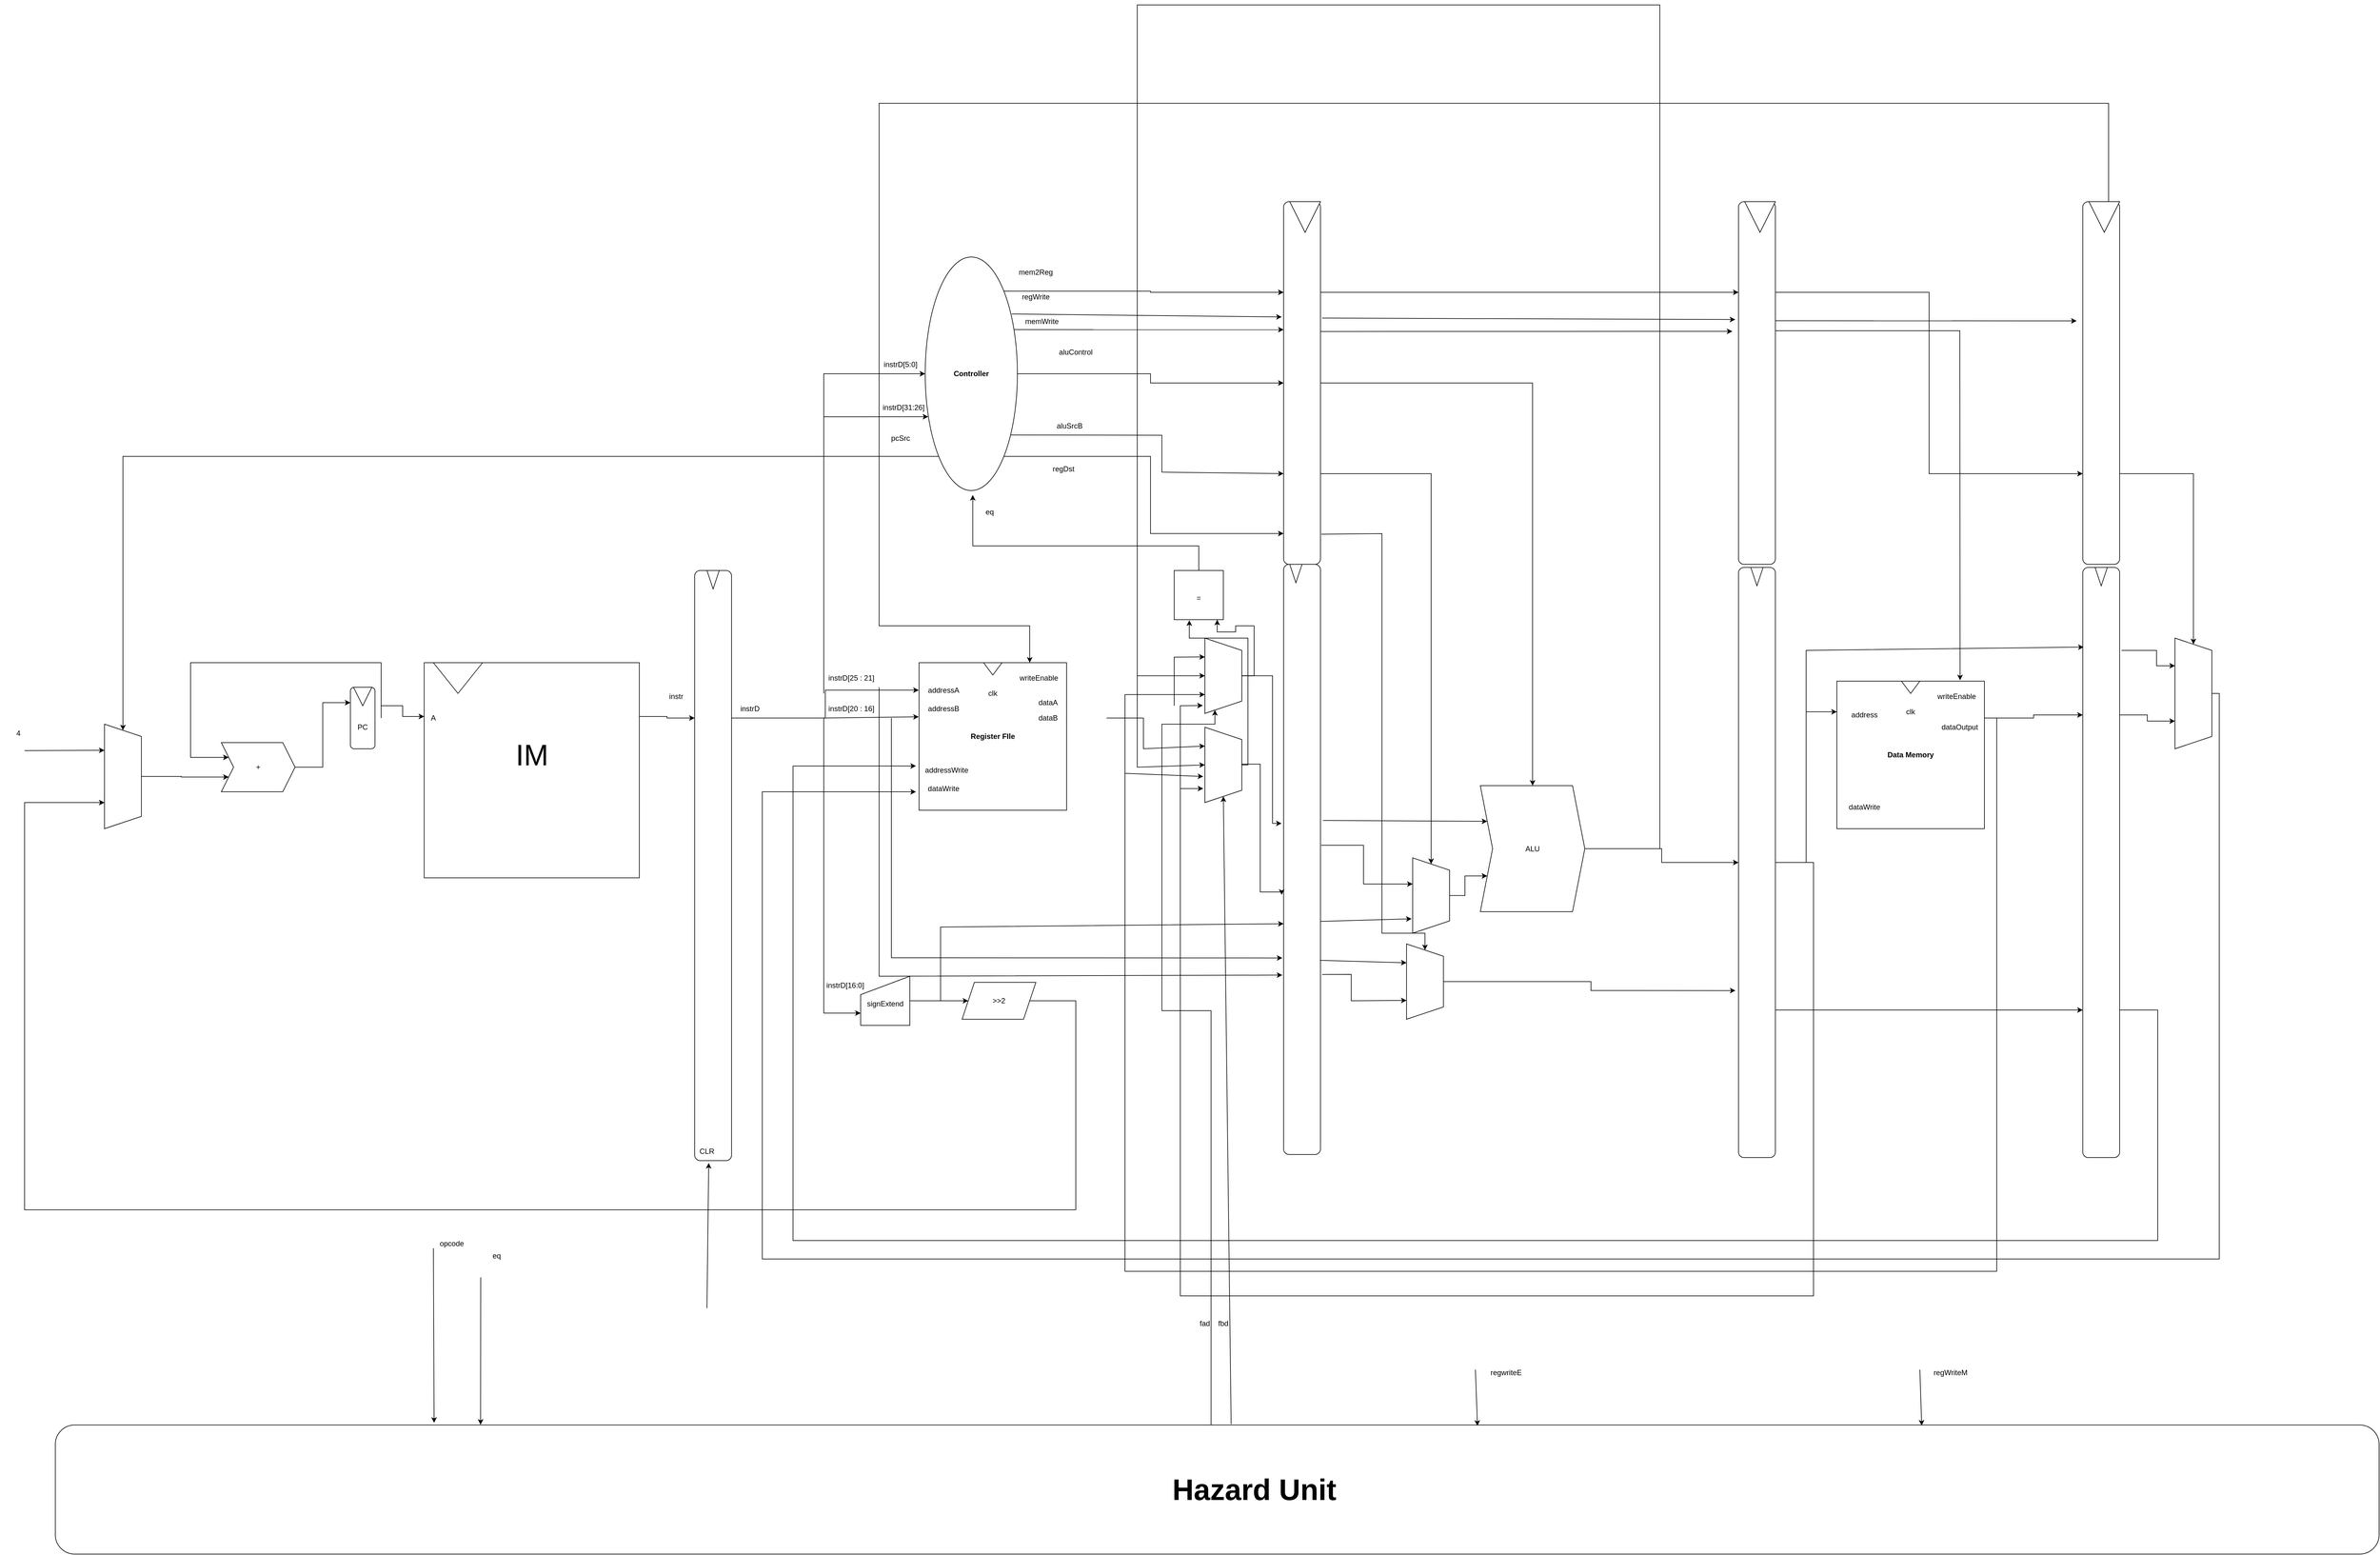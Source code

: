 <mxfile version="24.6.4" type="device">
  <diagram name="Page-1" id="2P_3nxHYRjL15cVzBFcq">
    <mxGraphModel dx="6894" dy="5391" grid="1" gridSize="10" guides="1" tooltips="1" connect="1" arrows="1" fold="1" page="1" pageScale="1" pageWidth="850" pageHeight="1100" math="0" shadow="0">
      <root>
        <mxCell id="0" />
        <mxCell id="1" parent="0" />
        <mxCell id="H5G_1jowrmTxXbvIY8QO-122" style="edgeStyle=orthogonalEdgeStyle;rounded=0;orthogonalLoop=1;jettySize=auto;html=1;exitX=1;exitY=0.25;exitDx=0;exitDy=0;entryX=0.25;entryY=1;entryDx=0;entryDy=0;" edge="1" parent="1" source="hfZ-WYaheL4pf7ny3f5j-1" target="H5G_1jowrmTxXbvIY8QO-110">
          <mxGeometry relative="1" as="geometry" />
        </mxCell>
        <mxCell id="H5G_1jowrmTxXbvIY8QO-150" style="edgeStyle=orthogonalEdgeStyle;rounded=0;orthogonalLoop=1;jettySize=auto;html=1;exitX=1;exitY=0.25;exitDx=0;exitDy=0;entryX=0.75;entryY=1;entryDx=0;entryDy=0;" edge="1" parent="1" source="hfZ-WYaheL4pf7ny3f5j-1" target="H5G_1jowrmTxXbvIY8QO-144">
          <mxGeometry relative="1" as="geometry">
            <Array as="points">
              <mxPoint x="1958" y="-930" />
              <mxPoint x="1958" y="-30" />
              <mxPoint x="540" y="-30" />
              <mxPoint x="540" y="-968" />
            </Array>
          </mxGeometry>
        </mxCell>
        <mxCell id="hfZ-WYaheL4pf7ny3f5j-1" value="" style="whiteSpace=wrap;html=1;aspect=fixed;" parent="1" vertex="1">
          <mxGeometry x="1698" y="-990" width="240" height="240" as="geometry" />
        </mxCell>
        <mxCell id="hfZ-WYaheL4pf7ny3f5j-2" value="clk" style="text;strokeColor=none;align=center;fillColor=none;html=1;verticalAlign=middle;whiteSpace=wrap;rounded=0;" parent="1" vertex="1">
          <mxGeometry x="1788" y="-950" width="60" height="20" as="geometry" />
        </mxCell>
        <mxCell id="hfZ-WYaheL4pf7ny3f5j-3" value="" style="triangle;whiteSpace=wrap;html=1;direction=south;" parent="1" vertex="1">
          <mxGeometry x="1803" y="-990" width="30" height="20" as="geometry" />
        </mxCell>
        <mxCell id="hfZ-WYaheL4pf7ny3f5j-4" value="&lt;b&gt;Data Memory&lt;/b&gt;" style="text;strokeColor=none;align=center;fillColor=none;html=1;verticalAlign=middle;whiteSpace=wrap;rounded=0;" parent="1" vertex="1">
          <mxGeometry x="1768" y="-885" width="100" height="30" as="geometry" />
        </mxCell>
        <mxCell id="hfZ-WYaheL4pf7ny3f5j-5" value="address" style="text;strokeColor=none;align=center;fillColor=none;html=1;verticalAlign=middle;whiteSpace=wrap;rounded=0;" parent="1" vertex="1">
          <mxGeometry x="1713" y="-950" width="60" height="30" as="geometry" />
        </mxCell>
        <mxCell id="hfZ-WYaheL4pf7ny3f5j-6" value="dataWrite" style="text;strokeColor=none;align=center;fillColor=none;html=1;verticalAlign=middle;whiteSpace=wrap;rounded=0;" parent="1" vertex="1">
          <mxGeometry x="1713" y="-800" width="60" height="30" as="geometry" />
        </mxCell>
        <mxCell id="hfZ-WYaheL4pf7ny3f5j-8" value="writeEnable" style="text;strokeColor=none;align=center;fillColor=none;html=1;verticalAlign=middle;whiteSpace=wrap;rounded=0;" parent="1" vertex="1">
          <mxGeometry x="1863" y="-980" width="60" height="30" as="geometry" />
        </mxCell>
        <mxCell id="hfZ-WYaheL4pf7ny3f5j-9" value="dataOutput" style="text;strokeColor=none;align=center;fillColor=none;html=1;verticalAlign=middle;whiteSpace=wrap;rounded=0;" parent="1" vertex="1">
          <mxGeometry x="1868" y="-930" width="60" height="30" as="geometry" />
        </mxCell>
        <mxCell id="H5G_1jowrmTxXbvIY8QO-23" style="edgeStyle=orthogonalEdgeStyle;rounded=0;orthogonalLoop=1;jettySize=auto;html=1;exitX=1;exitY=1;exitDx=0;exitDy=0;entryX=0;entryY=0.5;entryDx=0;entryDy=0;" edge="1" parent="1" source="hfZ-WYaheL4pf7ny3f5j-12" target="H5G_1jowrmTxXbvIY8QO-5">
          <mxGeometry relative="1" as="geometry" />
        </mxCell>
        <mxCell id="H5G_1jowrmTxXbvIY8QO-98" style="edgeStyle=orthogonalEdgeStyle;rounded=0;orthogonalLoop=1;jettySize=auto;html=1;exitX=0.5;exitY=0;exitDx=0;exitDy=0;" edge="1" parent="1" source="hfZ-WYaheL4pf7ny3f5j-12" target="H5G_1jowrmTxXbvIY8QO-88">
          <mxGeometry relative="1" as="geometry" />
        </mxCell>
        <mxCell id="H5G_1jowrmTxXbvIY8QO-134" style="edgeStyle=orthogonalEdgeStyle;rounded=0;orthogonalLoop=1;jettySize=auto;html=1;exitX=0;exitY=0;exitDx=0;exitDy=0;entryX=0.25;entryY=1;entryDx=0;entryDy=0;" edge="1" parent="1" source="hfZ-WYaheL4pf7ny3f5j-12" target="H5G_1jowrmTxXbvIY8QO-88">
          <mxGeometry relative="1" as="geometry" />
        </mxCell>
        <mxCell id="hfZ-WYaheL4pf7ny3f5j-12" value="&lt;b&gt;Controller&lt;br&gt;&lt;/b&gt;" style="ellipse;whiteSpace=wrap;html=1;direction=south;" parent="1" vertex="1">
          <mxGeometry x="215" y="-1680" width="150" height="380" as="geometry" />
        </mxCell>
        <mxCell id="hfZ-WYaheL4pf7ny3f5j-23" value="" style="whiteSpace=wrap;html=1;aspect=fixed;" parent="1" vertex="1">
          <mxGeometry x="205" y="-1020" width="240" height="240" as="geometry" />
        </mxCell>
        <mxCell id="hfZ-WYaheL4pf7ny3f5j-24" value="clk" style="text;strokeColor=none;align=center;fillColor=none;html=1;verticalAlign=middle;whiteSpace=wrap;rounded=0;" parent="1" vertex="1">
          <mxGeometry x="295" y="-980" width="60" height="20" as="geometry" />
        </mxCell>
        <mxCell id="hfZ-WYaheL4pf7ny3f5j-25" value="" style="triangle;whiteSpace=wrap;html=1;direction=south;" parent="1" vertex="1">
          <mxGeometry x="310" y="-1020" width="30" height="20" as="geometry" />
        </mxCell>
        <mxCell id="hfZ-WYaheL4pf7ny3f5j-26" value="&lt;b&gt;Register FIle&lt;br&gt;&lt;/b&gt;" style="text;strokeColor=none;align=center;fillColor=none;html=1;verticalAlign=middle;whiteSpace=wrap;rounded=0;" parent="1" vertex="1">
          <mxGeometry x="275" y="-915" width="100" height="30" as="geometry" />
        </mxCell>
        <mxCell id="hfZ-WYaheL4pf7ny3f5j-27" value="addressWrite" style="text;strokeColor=none;align=center;fillColor=none;html=1;verticalAlign=middle;whiteSpace=wrap;rounded=0;" parent="1" vertex="1">
          <mxGeometry x="220" y="-860" width="60" height="30" as="geometry" />
        </mxCell>
        <mxCell id="hfZ-WYaheL4pf7ny3f5j-28" value="dataWrite" style="text;strokeColor=none;align=center;fillColor=none;html=1;verticalAlign=middle;whiteSpace=wrap;rounded=0;" parent="1" vertex="1">
          <mxGeometry x="215" y="-830" width="60" height="30" as="geometry" />
        </mxCell>
        <mxCell id="hfZ-WYaheL4pf7ny3f5j-29" value="writeEnable" style="text;strokeColor=none;align=center;fillColor=none;html=1;verticalAlign=middle;whiteSpace=wrap;rounded=0;" parent="1" vertex="1">
          <mxGeometry x="370" y="-1010" width="60" height="30" as="geometry" />
        </mxCell>
        <mxCell id="hfZ-WYaheL4pf7ny3f5j-30" value="dataA" style="text;strokeColor=none;align=center;fillColor=none;html=1;verticalAlign=middle;whiteSpace=wrap;rounded=0;" parent="1" vertex="1">
          <mxGeometry x="385" y="-970" width="60" height="30" as="geometry" />
        </mxCell>
        <mxCell id="hfZ-WYaheL4pf7ny3f5j-31" value="dataB" style="text;strokeColor=none;align=center;fillColor=none;html=1;verticalAlign=middle;whiteSpace=wrap;rounded=0;" parent="1" vertex="1">
          <mxGeometry x="385" y="-945" width="60" height="30" as="geometry" />
        </mxCell>
        <mxCell id="hfZ-WYaheL4pf7ny3f5j-34" value="addressA" style="text;strokeColor=none;align=center;fillColor=none;html=1;verticalAlign=middle;whiteSpace=wrap;rounded=0;" parent="1" vertex="1">
          <mxGeometry x="215" y="-990" width="60" height="30" as="geometry" />
        </mxCell>
        <mxCell id="hfZ-WYaheL4pf7ny3f5j-35" value="addressB" style="text;strokeColor=none;align=center;fillColor=none;html=1;verticalAlign=middle;whiteSpace=wrap;rounded=0;" parent="1" vertex="1">
          <mxGeometry x="215" y="-960" width="60" height="30" as="geometry" />
        </mxCell>
        <mxCell id="H5G_1jowrmTxXbvIY8QO-1" value="" style="rounded=1;whiteSpace=wrap;html=1;direction=south;" vertex="1" parent="1">
          <mxGeometry x="-160" y="-1170" width="60" height="960" as="geometry" />
        </mxCell>
        <mxCell id="H5G_1jowrmTxXbvIY8QO-37" style="edgeStyle=orthogonalEdgeStyle;rounded=0;orthogonalLoop=1;jettySize=auto;html=1;exitX=1;exitY=0.25;exitDx=0;exitDy=0;entryX=0.25;entryY=1;entryDx=0;entryDy=0;" edge="1" parent="1" source="H5G_1jowrmTxXbvIY8QO-2" target="H5G_1jowrmTxXbvIY8QO-1">
          <mxGeometry relative="1" as="geometry" />
        </mxCell>
        <mxCell id="H5G_1jowrmTxXbvIY8QO-2" value="" style="whiteSpace=wrap;html=1;aspect=fixed;" vertex="1" parent="1">
          <mxGeometry x="-600" y="-1020" width="350" height="350" as="geometry" />
        </mxCell>
        <mxCell id="H5G_1jowrmTxXbvIY8QO-3" value="" style="rounded=1;whiteSpace=wrap;html=1;direction=south;" vertex="1" parent="1">
          <mxGeometry x="-720" y="-980" width="40" height="100" as="geometry" />
        </mxCell>
        <mxCell id="H5G_1jowrmTxXbvIY8QO-35" style="edgeStyle=orthogonalEdgeStyle;rounded=0;orthogonalLoop=1;jettySize=auto;html=1;exitX=1;exitY=0.5;exitDx=0;exitDy=0;entryX=0.25;entryY=1;entryDx=0;entryDy=0;" edge="1" parent="1" source="H5G_1jowrmTxXbvIY8QO-4" target="H5G_1jowrmTxXbvIY8QO-3">
          <mxGeometry relative="1" as="geometry" />
        </mxCell>
        <mxCell id="H5G_1jowrmTxXbvIY8QO-4" value="" style="shape=step;perimeter=stepPerimeter;whiteSpace=wrap;html=1;fixedSize=1;" vertex="1" parent="1">
          <mxGeometry x="-930" y="-890" width="120" height="80" as="geometry" />
        </mxCell>
        <mxCell id="H5G_1jowrmTxXbvIY8QO-15" style="edgeStyle=orthogonalEdgeStyle;rounded=0;orthogonalLoop=1;jettySize=auto;html=1;exitX=0.5;exitY=0;exitDx=0;exitDy=0;entryX=0;entryY=0.75;entryDx=0;entryDy=0;" edge="1" parent="1" source="H5G_1jowrmTxXbvIY8QO-5" target="H5G_1jowrmTxXbvIY8QO-4">
          <mxGeometry relative="1" as="geometry" />
        </mxCell>
        <mxCell id="H5G_1jowrmTxXbvIY8QO-5" value="" style="shape=trapezoid;perimeter=trapezoidPerimeter;whiteSpace=wrap;html=1;fixedSize=1;direction=south;" vertex="1" parent="1">
          <mxGeometry x="-1120" y="-920" width="60" height="170" as="geometry" />
        </mxCell>
        <mxCell id="H5G_1jowrmTxXbvIY8QO-20" value="+" style="text;html=1;align=center;verticalAlign=middle;whiteSpace=wrap;rounded=0;" vertex="1" parent="1">
          <mxGeometry x="-900" y="-880" width="60" height="60" as="geometry" />
        </mxCell>
        <mxCell id="H5G_1jowrmTxXbvIY8QO-24" value="pcSrc" style="text;html=1;align=center;verticalAlign=middle;whiteSpace=wrap;rounded=0;" vertex="1" parent="1">
          <mxGeometry x="145" y="-1400" width="60" height="30" as="geometry" />
        </mxCell>
        <mxCell id="H5G_1jowrmTxXbvIY8QO-26" value="" style="triangle;whiteSpace=wrap;html=1;direction=south;" vertex="1" parent="1">
          <mxGeometry x="-585" y="-1020" width="80" height="50" as="geometry" />
        </mxCell>
        <mxCell id="H5G_1jowrmTxXbvIY8QO-27" value="" style="triangle;whiteSpace=wrap;html=1;direction=south;" vertex="1" parent="1">
          <mxGeometry x="-715" y="-980" width="30" height="30" as="geometry" />
        </mxCell>
        <mxCell id="H5G_1jowrmTxXbvIY8QO-29" style="edgeStyle=orthogonalEdgeStyle;rounded=0;orthogonalLoop=1;jettySize=auto;html=1;exitX=1;exitY=0;exitDx=0;exitDy=0;entryX=0;entryY=0.25;entryDx=0;entryDy=0;" edge="1" parent="1" source="H5G_1jowrmTxXbvIY8QO-28" target="H5G_1jowrmTxXbvIY8QO-2">
          <mxGeometry relative="1" as="geometry" />
        </mxCell>
        <mxCell id="H5G_1jowrmTxXbvIY8QO-31" style="edgeStyle=orthogonalEdgeStyle;rounded=0;orthogonalLoop=1;jettySize=auto;html=1;exitX=1;exitY=0;exitDx=0;exitDy=0;entryX=0;entryY=0.25;entryDx=0;entryDy=0;" edge="1" parent="1" source="H5G_1jowrmTxXbvIY8QO-28" target="H5G_1jowrmTxXbvIY8QO-4">
          <mxGeometry relative="1" as="geometry">
            <Array as="points">
              <mxPoint x="-670" y="-1020" />
              <mxPoint x="-980" y="-1020" />
              <mxPoint x="-980" y="-866" />
            </Array>
          </mxGeometry>
        </mxCell>
        <mxCell id="H5G_1jowrmTxXbvIY8QO-28" value="PC" style="text;html=1;align=center;verticalAlign=middle;whiteSpace=wrap;rounded=0;" vertex="1" parent="1">
          <mxGeometry x="-730" y="-930" width="60" height="30" as="geometry" />
        </mxCell>
        <mxCell id="H5G_1jowrmTxXbvIY8QO-30" value="A" style="text;html=1;align=center;verticalAlign=middle;whiteSpace=wrap;rounded=0;" vertex="1" parent="1">
          <mxGeometry x="-615" y="-945" width="60" height="30" as="geometry" />
        </mxCell>
        <mxCell id="H5G_1jowrmTxXbvIY8QO-33" value="" style="endArrow=classic;html=1;rounded=0;entryX=0.25;entryY=1;entryDx=0;entryDy=0;" edge="1" parent="1" target="H5G_1jowrmTxXbvIY8QO-5">
          <mxGeometry width="50" height="50" relative="1" as="geometry">
            <mxPoint x="-1250" y="-877" as="sourcePoint" />
            <mxPoint x="-1200" y="-890" as="targetPoint" />
          </mxGeometry>
        </mxCell>
        <mxCell id="H5G_1jowrmTxXbvIY8QO-34" value="4" style="text;html=1;align=center;verticalAlign=middle;whiteSpace=wrap;rounded=0;" vertex="1" parent="1">
          <mxGeometry x="-1290" y="-920" width="60" height="30" as="geometry" />
        </mxCell>
        <mxCell id="H5G_1jowrmTxXbvIY8QO-38" value="" style="triangle;whiteSpace=wrap;html=1;direction=south;" vertex="1" parent="1">
          <mxGeometry x="-140" y="-1170" width="20" height="30" as="geometry" />
        </mxCell>
        <mxCell id="H5G_1jowrmTxXbvIY8QO-39" style="edgeStyle=orthogonalEdgeStyle;rounded=0;orthogonalLoop=1;jettySize=auto;html=1;exitX=0.25;exitY=0;exitDx=0;exitDy=0;entryX=-0.002;entryY=0.186;entryDx=0;entryDy=0;entryPerimeter=0;" edge="1" parent="1" source="H5G_1jowrmTxXbvIY8QO-1" target="hfZ-WYaheL4pf7ny3f5j-23">
          <mxGeometry relative="1" as="geometry" />
        </mxCell>
        <mxCell id="H5G_1jowrmTxXbvIY8QO-40" value="" style="endArrow=classic;html=1;rounded=0;entryX=-0.002;entryY=0.367;entryDx=0;entryDy=0;entryPerimeter=0;" edge="1" parent="1" target="hfZ-WYaheL4pf7ny3f5j-23">
          <mxGeometry width="50" height="50" relative="1" as="geometry">
            <mxPoint x="50" y="-930" as="sourcePoint" />
            <mxPoint x="170" y="-950" as="targetPoint" />
          </mxGeometry>
        </mxCell>
        <mxCell id="H5G_1jowrmTxXbvIY8QO-41" value="instrD[25 : 21]" style="text;html=1;align=center;verticalAlign=middle;whiteSpace=wrap;rounded=0;" vertex="1" parent="1">
          <mxGeometry x="50" y="-1010" width="90" height="30" as="geometry" />
        </mxCell>
        <mxCell id="H5G_1jowrmTxXbvIY8QO-51" style="edgeStyle=orthogonalEdgeStyle;rounded=0;orthogonalLoop=1;jettySize=auto;html=1;exitX=0;exitY=1;exitDx=0;exitDy=0;entryX=0;entryY=0.75;entryDx=0;entryDy=0;" edge="1" parent="1" source="H5G_1jowrmTxXbvIY8QO-42" target="H5G_1jowrmTxXbvIY8QO-49">
          <mxGeometry relative="1" as="geometry" />
        </mxCell>
        <mxCell id="H5G_1jowrmTxXbvIY8QO-42" value="instrD[20 : 16]" style="text;html=1;align=center;verticalAlign=middle;whiteSpace=wrap;rounded=0;" vertex="1" parent="1">
          <mxGeometry x="50" y="-960" width="90" height="30" as="geometry" />
        </mxCell>
        <mxCell id="H5G_1jowrmTxXbvIY8QO-44" value="instrD" style="text;html=1;align=center;verticalAlign=middle;whiteSpace=wrap;rounded=0;" vertex="1" parent="1">
          <mxGeometry x="-100" y="-960" width="60" height="30" as="geometry" />
        </mxCell>
        <mxCell id="H5G_1jowrmTxXbvIY8QO-45" value="instr" style="text;html=1;align=center;verticalAlign=middle;whiteSpace=wrap;rounded=0;" vertex="1" parent="1">
          <mxGeometry x="-220" y="-980" width="60" height="30" as="geometry" />
        </mxCell>
        <mxCell id="H5G_1jowrmTxXbvIY8QO-46" value="&lt;font style=&quot;font-size: 48px;&quot;&gt;IM&lt;/font&gt;" style="text;html=1;align=center;verticalAlign=middle;whiteSpace=wrap;rounded=0;" vertex="1" parent="1">
          <mxGeometry x="-452" y="-900" width="55" height="60" as="geometry" />
        </mxCell>
        <mxCell id="H5G_1jowrmTxXbvIY8QO-49" value="" style="shape=manualInput;whiteSpace=wrap;html=1;" vertex="1" parent="1">
          <mxGeometry x="110" y="-510" width="80" height="80" as="geometry" />
        </mxCell>
        <mxCell id="H5G_1jowrmTxXbvIY8QO-50" value="signExtend" style="text;html=1;align=center;verticalAlign=middle;whiteSpace=wrap;rounded=0;" vertex="1" parent="1">
          <mxGeometry x="120" y="-480" width="60" height="30" as="geometry" />
        </mxCell>
        <mxCell id="H5G_1jowrmTxXbvIY8QO-52" value="instrD[16:0]" style="text;html=1;align=center;verticalAlign=middle;whiteSpace=wrap;rounded=0;" vertex="1" parent="1">
          <mxGeometry x="70" y="-510" width="30" height="30" as="geometry" />
        </mxCell>
        <mxCell id="H5G_1jowrmTxXbvIY8QO-53" value="" style="rounded=1;whiteSpace=wrap;html=1;direction=south;" vertex="1" parent="1">
          <mxGeometry x="798" y="-1180" width="60" height="960" as="geometry" />
        </mxCell>
        <mxCell id="H5G_1jowrmTxXbvIY8QO-54" value="" style="triangle;whiteSpace=wrap;html=1;direction=south;" vertex="1" parent="1">
          <mxGeometry x="808" y="-1180" width="20" height="30" as="geometry" />
        </mxCell>
        <mxCell id="H5G_1jowrmTxXbvIY8QO-59" style="edgeStyle=orthogonalEdgeStyle;rounded=0;orthogonalLoop=1;jettySize=auto;html=1;exitX=1;exitY=0.5;exitDx=0;exitDy=0;entryX=0.75;entryY=1;entryDx=0;entryDy=0;" edge="1" parent="1" source="H5G_1jowrmTxXbvIY8QO-56" target="H5G_1jowrmTxXbvIY8QO-5">
          <mxGeometry relative="1" as="geometry">
            <Array as="points">
              <mxPoint x="460" y="-470" />
              <mxPoint x="460" y="-130" />
              <mxPoint x="-1250" y="-130" />
              <mxPoint x="-1250" y="-792" />
            </Array>
          </mxGeometry>
        </mxCell>
        <mxCell id="H5G_1jowrmTxXbvIY8QO-56" value="" style="shape=parallelogram;perimeter=parallelogramPerimeter;whiteSpace=wrap;html=1;fixedSize=1;" vertex="1" parent="1">
          <mxGeometry x="275" y="-500" width="120" height="60" as="geometry" />
        </mxCell>
        <mxCell id="H5G_1jowrmTxXbvIY8QO-57" value="&amp;gt;&amp;gt;2" style="text;html=1;align=center;verticalAlign=middle;whiteSpace=wrap;rounded=0;" vertex="1" parent="1">
          <mxGeometry x="305" y="-485" width="60" height="30" as="geometry" />
        </mxCell>
        <mxCell id="H5G_1jowrmTxXbvIY8QO-60" value="" style="endArrow=classic;html=1;rounded=0;exitX=1;exitY=0.5;exitDx=0;exitDy=0;entryX=0;entryY=0.5;entryDx=0;entryDy=0;" edge="1" parent="1" source="H5G_1jowrmTxXbvIY8QO-49" target="H5G_1jowrmTxXbvIY8QO-56">
          <mxGeometry width="50" height="50" relative="1" as="geometry">
            <mxPoint x="200" y="-470" as="sourcePoint" />
            <mxPoint x="250" y="-520" as="targetPoint" />
          </mxGeometry>
        </mxCell>
        <mxCell id="H5G_1jowrmTxXbvIY8QO-63" value="" style="endArrow=classic;html=1;rounded=0;entryX=0.609;entryY=1;entryDx=0;entryDy=0;entryPerimeter=0;" edge="1" parent="1" target="H5G_1jowrmTxXbvIY8QO-53">
          <mxGeometry width="50" height="50" relative="1" as="geometry">
            <mxPoint x="240" y="-470" as="sourcePoint" />
            <mxPoint x="340" y="-590" as="targetPoint" />
            <Array as="points">
              <mxPoint x="240" y="-590" />
            </Array>
          </mxGeometry>
        </mxCell>
        <mxCell id="H5G_1jowrmTxXbvIY8QO-130" style="edgeStyle=orthogonalEdgeStyle;rounded=0;orthogonalLoop=1;jettySize=auto;html=1;exitX=0.75;exitY=0;exitDx=0;exitDy=0;entryX=0.75;entryY=1;entryDx=0;entryDy=0;" edge="1" parent="1" source="H5G_1jowrmTxXbvIY8QO-64" target="H5G_1jowrmTxXbvIY8QO-110">
          <mxGeometry relative="1" as="geometry" />
        </mxCell>
        <mxCell id="H5G_1jowrmTxXbvIY8QO-152" style="edgeStyle=orthogonalEdgeStyle;rounded=0;orthogonalLoop=1;jettySize=auto;html=1;exitX=0.5;exitY=0;exitDx=0;exitDy=0;entryX=0.814;entryY=1.045;entryDx=0;entryDy=0;entryPerimeter=0;" edge="1" parent="1" source="H5G_1jowrmTxXbvIY8QO-64" target="H5G_1jowrmTxXbvIY8QO-145">
          <mxGeometry relative="1" as="geometry">
            <Array as="points">
              <mxPoint x="1660" y="-695" />
              <mxPoint x="1660" y="10" />
              <mxPoint x="630" y="10" />
              <mxPoint x="630" y="-815" />
            </Array>
          </mxGeometry>
        </mxCell>
        <mxCell id="H5G_1jowrmTxXbvIY8QO-64" value="" style="rounded=1;whiteSpace=wrap;html=1;direction=south;" vertex="1" parent="1">
          <mxGeometry x="1538" y="-1175" width="60" height="960" as="geometry" />
        </mxCell>
        <mxCell id="H5G_1jowrmTxXbvIY8QO-65" value="" style="triangle;whiteSpace=wrap;html=1;direction=south;" vertex="1" parent="1">
          <mxGeometry x="1558" y="-1175" width="20" height="30" as="geometry" />
        </mxCell>
        <mxCell id="H5G_1jowrmTxXbvIY8QO-66" value="" style="endArrow=classic;html=1;rounded=0;entryX=0.696;entryY=1.034;entryDx=0;entryDy=0;entryPerimeter=0;" edge="1" parent="1" target="H5G_1jowrmTxXbvIY8QO-53">
          <mxGeometry width="50" height="50" relative="1" as="geometry">
            <mxPoint x="140" y="-980" as="sourcePoint" />
            <mxPoint x="658" y="-720" as="targetPoint" />
            <Array as="points">
              <mxPoint x="140" y="-950" />
              <mxPoint x="140" y="-720" />
              <mxPoint x="140" y="-510" />
            </Array>
          </mxGeometry>
        </mxCell>
        <mxCell id="H5G_1jowrmTxXbvIY8QO-67" value="" style="endArrow=classic;html=1;rounded=0;entryX=0.667;entryY=1.033;entryDx=0;entryDy=0;entryPerimeter=0;" edge="1" parent="1" target="H5G_1jowrmTxXbvIY8QO-53">
          <mxGeometry width="50" height="50" relative="1" as="geometry">
            <mxPoint x="160" y="-930" as="sourcePoint" />
            <mxPoint x="260" y="-700" as="targetPoint" />
            <Array as="points">
              <mxPoint x="160" y="-758" />
              <mxPoint x="160" y="-540" />
            </Array>
          </mxGeometry>
        </mxCell>
        <mxCell id="H5G_1jowrmTxXbvIY8QO-76" style="edgeStyle=orthogonalEdgeStyle;rounded=0;orthogonalLoop=1;jettySize=auto;html=1;exitX=1;exitY=0.5;exitDx=0;exitDy=0;entryX=0.5;entryY=1;entryDx=0;entryDy=0;" edge="1" parent="1" source="H5G_1jowrmTxXbvIY8QO-68" target="H5G_1jowrmTxXbvIY8QO-64">
          <mxGeometry relative="1" as="geometry" />
        </mxCell>
        <mxCell id="H5G_1jowrmTxXbvIY8QO-148" style="edgeStyle=orthogonalEdgeStyle;rounded=0;orthogonalLoop=1;jettySize=auto;html=1;exitX=1;exitY=0.5;exitDx=0;exitDy=0;entryX=0.5;entryY=1;entryDx=0;entryDy=0;" edge="1" parent="1" source="H5G_1jowrmTxXbvIY8QO-68" target="H5G_1jowrmTxXbvIY8QO-144">
          <mxGeometry relative="1" as="geometry">
            <Array as="points">
              <mxPoint x="1410" y="-718" />
              <mxPoint x="1410" y="-2090" />
              <mxPoint x="560" y="-2090" />
              <mxPoint x="560" y="-999" />
            </Array>
          </mxGeometry>
        </mxCell>
        <mxCell id="H5G_1jowrmTxXbvIY8QO-68" value="" style="shape=step;perimeter=stepPerimeter;whiteSpace=wrap;html=1;fixedSize=1;" vertex="1" parent="1">
          <mxGeometry x="1118" y="-820" width="170" height="205" as="geometry" />
        </mxCell>
        <mxCell id="H5G_1jowrmTxXbvIY8QO-71" value="ALU" style="text;html=1;align=center;verticalAlign=middle;whiteSpace=wrap;rounded=0;direction=west;" vertex="1" parent="1">
          <mxGeometry x="1173" y="-732.5" width="60" height="30" as="geometry" />
        </mxCell>
        <mxCell id="H5G_1jowrmTxXbvIY8QO-74" value="" style="endArrow=classic;html=1;rounded=0;exitX=0.434;exitY=-0.067;exitDx=0;exitDy=0;exitPerimeter=0;entryX=0;entryY=0.25;entryDx=0;entryDy=0;" edge="1" parent="1" source="H5G_1jowrmTxXbvIY8QO-53" target="H5G_1jowrmTxXbvIY8QO-68">
          <mxGeometry width="50" height="50" relative="1" as="geometry">
            <mxPoint x="988" y="-730" as="sourcePoint" />
            <mxPoint x="1038" y="-780" as="targetPoint" />
          </mxGeometry>
        </mxCell>
        <mxCell id="H5G_1jowrmTxXbvIY8QO-75" value="" style="endArrow=classic;html=1;rounded=0;exitX=0.476;exitY=-0.019;exitDx=0;exitDy=0;exitPerimeter=0;entryX=0.347;entryY=1;entryDx=0;entryDy=0;entryPerimeter=0;" edge="1" parent="1" source="H5G_1jowrmTxXbvIY8QO-53" target="H5G_1jowrmTxXbvIY8QO-77">
          <mxGeometry width="50" height="50" relative="1" as="geometry">
            <mxPoint x="988" y="-680" as="sourcePoint" />
            <mxPoint x="978" y="-660" as="targetPoint" />
            <Array as="points">
              <mxPoint x="928" y="-723" />
              <mxPoint x="928" y="-660" />
            </Array>
          </mxGeometry>
        </mxCell>
        <mxCell id="H5G_1jowrmTxXbvIY8QO-80" style="edgeStyle=orthogonalEdgeStyle;rounded=0;orthogonalLoop=1;jettySize=auto;html=1;exitX=0.5;exitY=0;exitDx=0;exitDy=0;entryX=0;entryY=0.75;entryDx=0;entryDy=0;" edge="1" parent="1" source="H5G_1jowrmTxXbvIY8QO-77" target="H5G_1jowrmTxXbvIY8QO-68">
          <mxGeometry relative="1" as="geometry" />
        </mxCell>
        <mxCell id="H5G_1jowrmTxXbvIY8QO-77" value="" style="shape=trapezoid;perimeter=trapezoidPerimeter;whiteSpace=wrap;html=1;fixedSize=1;direction=south;" vertex="1" parent="1">
          <mxGeometry x="1008" y="-702.5" width="60" height="122.5" as="geometry" />
        </mxCell>
        <mxCell id="H5G_1jowrmTxXbvIY8QO-78" value="" style="endArrow=classic;html=1;rounded=0;exitX=0.605;exitY=-0.01;exitDx=0;exitDy=0;exitPerimeter=0;entryX=0.809;entryY=1.029;entryDx=0;entryDy=0;entryPerimeter=0;" edge="1" parent="1" source="H5G_1jowrmTxXbvIY8QO-53" target="H5G_1jowrmTxXbvIY8QO-77">
          <mxGeometry width="50" height="50" relative="1" as="geometry">
            <mxPoint x="918" y="-590" as="sourcePoint" />
            <mxPoint x="968" y="-640" as="targetPoint" />
          </mxGeometry>
        </mxCell>
        <mxCell id="H5G_1jowrmTxXbvIY8QO-81" style="edgeStyle=orthogonalEdgeStyle;rounded=0;orthogonalLoop=1;jettySize=auto;html=1;exitX=0.5;exitY=0;exitDx=0;exitDy=0;entryX=0.439;entryY=1.054;entryDx=0;entryDy=0;entryPerimeter=0;" edge="1" parent="1" source="H5G_1jowrmTxXbvIY8QO-144" target="H5G_1jowrmTxXbvIY8QO-53">
          <mxGeometry relative="1" as="geometry">
            <Array as="points">
              <mxPoint x="780" y="-999" />
              <mxPoint x="780" y="-759" />
            </Array>
          </mxGeometry>
        </mxCell>
        <mxCell id="H5G_1jowrmTxXbvIY8QO-82" style="edgeStyle=orthogonalEdgeStyle;rounded=0;orthogonalLoop=1;jettySize=auto;html=1;exitX=1;exitY=0.5;exitDx=0;exitDy=0;entryX=0.56;entryY=1.052;entryDx=0;entryDy=0;entryPerimeter=0;" edge="1" parent="1" target="H5G_1jowrmTxXbvIY8QO-53">
          <mxGeometry relative="1" as="geometry">
            <mxPoint x="713.5" y="-855.0" as="sourcePoint" />
            <mxPoint x="1068.0" y="-647.08" as="targetPoint" />
            <Array as="points">
              <mxPoint x="760" y="-855" />
              <mxPoint x="760" y="-647" />
              <mxPoint x="795" y="-647" />
            </Array>
          </mxGeometry>
        </mxCell>
        <mxCell id="H5G_1jowrmTxXbvIY8QO-83" value="" style="shape=trapezoid;perimeter=trapezoidPerimeter;whiteSpace=wrap;html=1;fixedSize=1;direction=south;" vertex="1" parent="1">
          <mxGeometry x="998" y="-562.5" width="60" height="122.5" as="geometry" />
        </mxCell>
        <mxCell id="H5G_1jowrmTxXbvIY8QO-84" value="" style="endArrow=classic;html=1;rounded=0;exitX=0.671;exitY=0.015;exitDx=0;exitDy=0;exitPerimeter=0;entryX=0.25;entryY=1;entryDx=0;entryDy=0;" edge="1" parent="1" source="H5G_1jowrmTxXbvIY8QO-53" target="H5G_1jowrmTxXbvIY8QO-83">
          <mxGeometry width="50" height="50" relative="1" as="geometry">
            <mxPoint x="888" y="-510" as="sourcePoint" />
            <mxPoint x="938" y="-560" as="targetPoint" />
          </mxGeometry>
        </mxCell>
        <mxCell id="H5G_1jowrmTxXbvIY8QO-85" value="" style="endArrow=classic;html=1;rounded=0;exitX=0.695;exitY=-0.044;exitDx=0;exitDy=0;exitPerimeter=0;entryX=0.75;entryY=1;entryDx=0;entryDy=0;" edge="1" parent="1" source="H5G_1jowrmTxXbvIY8QO-53" target="H5G_1jowrmTxXbvIY8QO-83">
          <mxGeometry width="50" height="50" relative="1" as="geometry">
            <mxPoint x="908" y="-460" as="sourcePoint" />
            <mxPoint x="958" y="-510" as="targetPoint" />
            <Array as="points">
              <mxPoint x="908" y="-513" />
              <mxPoint x="908" y="-470" />
            </Array>
          </mxGeometry>
        </mxCell>
        <mxCell id="H5G_1jowrmTxXbvIY8QO-163" style="edgeStyle=orthogonalEdgeStyle;rounded=0;orthogonalLoop=1;jettySize=auto;html=1;exitX=0.5;exitY=0;exitDx=0;exitDy=0;entryX=1;entryY=0.75;entryDx=0;entryDy=0;" edge="1" parent="1" source="H5G_1jowrmTxXbvIY8QO-86" target="H5G_1jowrmTxXbvIY8QO-144">
          <mxGeometry relative="1" as="geometry">
            <Array as="points">
              <mxPoint x="680" y="-454" />
              <mxPoint x="600" y="-454" />
              <mxPoint x="600" y="-920" />
              <mxPoint x="686" y="-920" />
            </Array>
          </mxGeometry>
        </mxCell>
        <mxCell id="H5G_1jowrmTxXbvIY8QO-86" value="" style="rounded=1;whiteSpace=wrap;html=1;" vertex="1" parent="1">
          <mxGeometry x="-1200" y="220" width="3780" height="210" as="geometry" />
        </mxCell>
        <mxCell id="H5G_1jowrmTxXbvIY8QO-100" style="edgeStyle=orthogonalEdgeStyle;rounded=0;orthogonalLoop=1;jettySize=auto;html=1;exitX=0.5;exitY=0;exitDx=0;exitDy=0;" edge="1" parent="1" source="H5G_1jowrmTxXbvIY8QO-88" target="H5G_1jowrmTxXbvIY8QO-68">
          <mxGeometry relative="1" as="geometry" />
        </mxCell>
        <mxCell id="H5G_1jowrmTxXbvIY8QO-135" style="edgeStyle=orthogonalEdgeStyle;rounded=0;orthogonalLoop=1;jettySize=auto;html=1;exitX=0.25;exitY=0;exitDx=0;exitDy=0;entryX=0.25;entryY=1;entryDx=0;entryDy=0;" edge="1" parent="1" source="H5G_1jowrmTxXbvIY8QO-88" target="H5G_1jowrmTxXbvIY8QO-90">
          <mxGeometry relative="1" as="geometry" />
        </mxCell>
        <mxCell id="H5G_1jowrmTxXbvIY8QO-88" value="" style="rounded=1;whiteSpace=wrap;html=1;direction=south;" vertex="1" parent="1">
          <mxGeometry x="798" y="-1770" width="60" height="590" as="geometry" />
        </mxCell>
        <mxCell id="H5G_1jowrmTxXbvIY8QO-89" value="" style="triangle;whiteSpace=wrap;html=1;direction=south;" vertex="1" parent="1">
          <mxGeometry x="808" y="-1770" width="50" height="50" as="geometry" />
        </mxCell>
        <mxCell id="H5G_1jowrmTxXbvIY8QO-136" style="edgeStyle=orthogonalEdgeStyle;rounded=0;orthogonalLoop=1;jettySize=auto;html=1;exitX=0.25;exitY=0;exitDx=0;exitDy=0;entryX=0.75;entryY=1;entryDx=0;entryDy=0;" edge="1" parent="1" source="H5G_1jowrmTxXbvIY8QO-90" target="H5G_1jowrmTxXbvIY8QO-112">
          <mxGeometry relative="1" as="geometry" />
        </mxCell>
        <mxCell id="H5G_1jowrmTxXbvIY8QO-90" value="" style="rounded=1;whiteSpace=wrap;html=1;direction=south;" vertex="1" parent="1">
          <mxGeometry x="1538" y="-1770" width="60" height="590" as="geometry" />
        </mxCell>
        <mxCell id="H5G_1jowrmTxXbvIY8QO-91" value="" style="triangle;whiteSpace=wrap;html=1;direction=south;" vertex="1" parent="1">
          <mxGeometry x="1548" y="-1770" width="50" height="50" as="geometry" />
        </mxCell>
        <mxCell id="H5G_1jowrmTxXbvIY8QO-92" style="edgeStyle=orthogonalEdgeStyle;rounded=0;orthogonalLoop=1;jettySize=auto;html=1;exitX=1;exitY=0;exitDx=0;exitDy=0;entryX=0.915;entryY=1;entryDx=0;entryDy=0;entryPerimeter=0;" edge="1" parent="1" source="hfZ-WYaheL4pf7ny3f5j-12" target="H5G_1jowrmTxXbvIY8QO-88">
          <mxGeometry relative="1" as="geometry" />
        </mxCell>
        <mxCell id="H5G_1jowrmTxXbvIY8QO-93" value="" style="endArrow=classic;html=1;rounded=0;exitX=0.917;exitY=-0.024;exitDx=0;exitDy=0;exitPerimeter=0;entryX=0;entryY=0.5;entryDx=0;entryDy=0;" edge="1" parent="1" source="H5G_1jowrmTxXbvIY8QO-88" target="H5G_1jowrmTxXbvIY8QO-83">
          <mxGeometry width="50" height="50" relative="1" as="geometry">
            <mxPoint x="968" y="-1190" as="sourcePoint" />
            <mxPoint x="1018" y="-1240" as="targetPoint" />
            <Array as="points">
              <mxPoint x="958" y="-1230" />
              <mxPoint x="958" y="-940" />
              <mxPoint x="958" y="-580" />
              <mxPoint x="1028" y="-580" />
            </Array>
          </mxGeometry>
        </mxCell>
        <mxCell id="H5G_1jowrmTxXbvIY8QO-94" value="aluSrcB" style="text;html=1;align=center;verticalAlign=middle;whiteSpace=wrap;rounded=0;" vertex="1" parent="1">
          <mxGeometry x="420" y="-1420" width="60" height="30" as="geometry" />
        </mxCell>
        <mxCell id="H5G_1jowrmTxXbvIY8QO-95" style="edgeStyle=orthogonalEdgeStyle;rounded=0;orthogonalLoop=1;jettySize=auto;html=1;exitX=0.75;exitY=0;exitDx=0;exitDy=0;entryX=0;entryY=0.5;entryDx=0;entryDy=0;" edge="1" parent="1" source="H5G_1jowrmTxXbvIY8QO-88" target="H5G_1jowrmTxXbvIY8QO-77">
          <mxGeometry relative="1" as="geometry" />
        </mxCell>
        <mxCell id="H5G_1jowrmTxXbvIY8QO-96" value="" style="endArrow=classic;html=1;rounded=0;exitX=0.762;exitY=0.07;exitDx=0;exitDy=0;exitPerimeter=0;entryX=0.75;entryY=1;entryDx=0;entryDy=0;" edge="1" parent="1" source="hfZ-WYaheL4pf7ny3f5j-12" target="H5G_1jowrmTxXbvIY8QO-88">
          <mxGeometry width="50" height="50" relative="1" as="geometry">
            <mxPoint x="530" y="-1400" as="sourcePoint" />
            <mxPoint x="620" y="-1400" as="targetPoint" />
            <Array as="points">
              <mxPoint x="600" y="-1390" />
              <mxPoint x="600" y="-1330" />
            </Array>
          </mxGeometry>
        </mxCell>
        <mxCell id="H5G_1jowrmTxXbvIY8QO-97" value="aluControl" style="text;html=1;align=center;verticalAlign=middle;whiteSpace=wrap;rounded=0;" vertex="1" parent="1">
          <mxGeometry x="430" y="-1540" width="60" height="30" as="geometry" />
        </mxCell>
        <mxCell id="H5G_1jowrmTxXbvIY8QO-99" value="regDst" style="text;html=1;align=center;verticalAlign=middle;whiteSpace=wrap;rounded=0;" vertex="1" parent="1">
          <mxGeometry x="410" y="-1350" width="60" height="30" as="geometry" />
        </mxCell>
        <mxCell id="H5G_1jowrmTxXbvIY8QO-103" style="edgeStyle=orthogonalEdgeStyle;rounded=0;orthogonalLoop=1;jettySize=auto;html=1;exitX=0.5;exitY=0;exitDx=0;exitDy=0;entryX=0.717;entryY=1.083;entryDx=0;entryDy=0;entryPerimeter=0;" edge="1" parent="1" source="H5G_1jowrmTxXbvIY8QO-83" target="H5G_1jowrmTxXbvIY8QO-64">
          <mxGeometry relative="1" as="geometry" />
        </mxCell>
        <mxCell id="H5G_1jowrmTxXbvIY8QO-104" value="" style="endArrow=classic;html=1;rounded=0;exitX=0.311;exitY=0.033;exitDx=0;exitDy=0;exitPerimeter=0;entryX=0.353;entryY=1;entryDx=0;entryDy=0;entryPerimeter=0;" edge="1" parent="1" source="hfZ-WYaheL4pf7ny3f5j-12" target="H5G_1jowrmTxXbvIY8QO-88">
          <mxGeometry width="50" height="50" relative="1" as="geometry">
            <mxPoint x="430" y="-1550" as="sourcePoint" />
            <mxPoint x="480" y="-1600" as="targetPoint" />
          </mxGeometry>
        </mxCell>
        <mxCell id="H5G_1jowrmTxXbvIY8QO-105" value="" style="endArrow=classic;html=1;rounded=0;exitX=0.358;exitY=0;exitDx=0;exitDy=0;exitPerimeter=0;" edge="1" parent="1" source="H5G_1jowrmTxXbvIY8QO-88">
          <mxGeometry width="50" height="50" relative="1" as="geometry">
            <mxPoint x="918" y="-1560" as="sourcePoint" />
            <mxPoint x="1528" y="-1559" as="targetPoint" />
          </mxGeometry>
        </mxCell>
        <mxCell id="H5G_1jowrmTxXbvIY8QO-106" value="regWrite" style="text;html=1;align=center;verticalAlign=middle;whiteSpace=wrap;rounded=0;" vertex="1" parent="1">
          <mxGeometry x="365" y="-1630" width="60" height="30" as="geometry" />
        </mxCell>
        <mxCell id="H5G_1jowrmTxXbvIY8QO-107" value="" style="endArrow=classic;html=1;rounded=0;exitX=0.244;exitY=0.061;exitDx=0;exitDy=0;exitPerimeter=0;entryX=0.318;entryY=1.05;entryDx=0;entryDy=0;entryPerimeter=0;" edge="1" parent="1" source="hfZ-WYaheL4pf7ny3f5j-12" target="H5G_1jowrmTxXbvIY8QO-88">
          <mxGeometry width="50" height="50" relative="1" as="geometry">
            <mxPoint x="430" y="-1620" as="sourcePoint" />
            <mxPoint x="480" y="-1670" as="targetPoint" />
          </mxGeometry>
        </mxCell>
        <mxCell id="H5G_1jowrmTxXbvIY8QO-108" value="" style="endArrow=classic;html=1;rounded=0;exitX=0.321;exitY=-0.043;exitDx=0;exitDy=0;exitPerimeter=0;entryX=0.325;entryY=1.087;entryDx=0;entryDy=0;entryPerimeter=0;" edge="1" parent="1" source="H5G_1jowrmTxXbvIY8QO-88" target="H5G_1jowrmTxXbvIY8QO-90">
          <mxGeometry width="50" height="50" relative="1" as="geometry">
            <mxPoint x="888" y="-1580" as="sourcePoint" />
            <mxPoint x="1528" y="-1590" as="targetPoint" />
          </mxGeometry>
        </mxCell>
        <mxCell id="H5G_1jowrmTxXbvIY8QO-109" value="memWrite" style="text;html=1;align=center;verticalAlign=middle;whiteSpace=wrap;rounded=0;" vertex="1" parent="1">
          <mxGeometry x="375" y="-1590" width="60" height="30" as="geometry" />
        </mxCell>
        <mxCell id="H5G_1jowrmTxXbvIY8QO-127" style="edgeStyle=orthogonalEdgeStyle;rounded=0;orthogonalLoop=1;jettySize=auto;html=1;exitX=0.25;exitY=0;exitDx=0;exitDy=0;entryX=0.75;entryY=1;entryDx=0;entryDy=0;" edge="1" parent="1" source="H5G_1jowrmTxXbvIY8QO-110" target="H5G_1jowrmTxXbvIY8QO-123">
          <mxGeometry relative="1" as="geometry" />
        </mxCell>
        <mxCell id="H5G_1jowrmTxXbvIY8QO-131" style="edgeStyle=orthogonalEdgeStyle;rounded=0;orthogonalLoop=1;jettySize=auto;html=1;exitX=0.75;exitY=0;exitDx=0;exitDy=0;" edge="1" parent="1" source="H5G_1jowrmTxXbvIY8QO-110">
          <mxGeometry relative="1" as="geometry">
            <mxPoint x="200" y="-852" as="targetPoint" />
            <Array as="points">
              <mxPoint x="2220" y="-455" />
              <mxPoint x="2220" y="-80" />
              <mxPoint y="-80" />
              <mxPoint y="-852" />
            </Array>
          </mxGeometry>
        </mxCell>
        <mxCell id="H5G_1jowrmTxXbvIY8QO-110" value="" style="rounded=1;whiteSpace=wrap;html=1;direction=south;" vertex="1" parent="1">
          <mxGeometry x="2098" y="-1175" width="60" height="960" as="geometry" />
        </mxCell>
        <mxCell id="H5G_1jowrmTxXbvIY8QO-111" value="" style="triangle;whiteSpace=wrap;html=1;direction=south;" vertex="1" parent="1">
          <mxGeometry x="2118" y="-1175" width="20" height="30" as="geometry" />
        </mxCell>
        <mxCell id="H5G_1jowrmTxXbvIY8QO-133" style="edgeStyle=orthogonalEdgeStyle;rounded=0;orthogonalLoop=1;jettySize=auto;html=1;exitX=0.25;exitY=0;exitDx=0;exitDy=0;entryX=0.75;entryY=0;entryDx=0;entryDy=0;" edge="1" parent="1" source="H5G_1jowrmTxXbvIY8QO-112" target="hfZ-WYaheL4pf7ny3f5j-23">
          <mxGeometry relative="1" as="geometry">
            <Array as="points">
              <mxPoint x="2140" y="-1622" />
              <mxPoint x="2140" y="-1930" />
              <mxPoint x="140" y="-1930" />
              <mxPoint x="140" y="-1080" />
              <mxPoint x="385" y="-1080" />
            </Array>
          </mxGeometry>
        </mxCell>
        <mxCell id="H5G_1jowrmTxXbvIY8QO-137" style="edgeStyle=orthogonalEdgeStyle;rounded=0;orthogonalLoop=1;jettySize=auto;html=1;exitX=0.75;exitY=0;exitDx=0;exitDy=0;entryX=0;entryY=0.5;entryDx=0;entryDy=0;" edge="1" parent="1" source="H5G_1jowrmTxXbvIY8QO-112" target="H5G_1jowrmTxXbvIY8QO-123">
          <mxGeometry relative="1" as="geometry" />
        </mxCell>
        <mxCell id="H5G_1jowrmTxXbvIY8QO-112" value="" style="rounded=1;whiteSpace=wrap;html=1;direction=south;" vertex="1" parent="1">
          <mxGeometry x="2098" y="-1770" width="60" height="590" as="geometry" />
        </mxCell>
        <mxCell id="H5G_1jowrmTxXbvIY8QO-113" value="" style="triangle;whiteSpace=wrap;html=1;direction=south;" vertex="1" parent="1">
          <mxGeometry x="2108" y="-1770" width="50" height="50" as="geometry" />
        </mxCell>
        <mxCell id="H5G_1jowrmTxXbvIY8QO-115" value="" style="endArrow=classic;html=1;rounded=0;exitX=0.356;exitY=0;exitDx=0;exitDy=0;exitPerimeter=0;entryX=0.835;entryY=-0.006;entryDx=0;entryDy=0;entryPerimeter=0;" edge="1" parent="1" source="H5G_1jowrmTxXbvIY8QO-90" target="hfZ-WYaheL4pf7ny3f5j-1">
          <mxGeometry width="50" height="50" relative="1" as="geometry">
            <mxPoint x="1598" y="-1580" as="sourcePoint" />
            <mxPoint x="2270" y="-1577" as="targetPoint" />
            <Array as="points">
              <mxPoint x="1898" y="-1560" />
            </Array>
          </mxGeometry>
        </mxCell>
        <mxCell id="H5G_1jowrmTxXbvIY8QO-117" value="" style="endArrow=classic;html=1;rounded=0;exitX=0.358;exitY=0;exitDx=0;exitDy=0;exitPerimeter=0;" edge="1" parent="1">
          <mxGeometry width="50" height="50" relative="1" as="geometry">
            <mxPoint x="1598" y="-1576.25" as="sourcePoint" />
            <mxPoint x="2088" y="-1576" as="targetPoint" />
          </mxGeometry>
        </mxCell>
        <mxCell id="H5G_1jowrmTxXbvIY8QO-118" style="edgeStyle=orthogonalEdgeStyle;rounded=0;orthogonalLoop=1;jettySize=auto;html=1;exitX=0.5;exitY=0;exitDx=0;exitDy=0;entryX=0;entryY=0.208;entryDx=0;entryDy=0;entryPerimeter=0;" edge="1" parent="1" source="H5G_1jowrmTxXbvIY8QO-64" target="hfZ-WYaheL4pf7ny3f5j-1">
          <mxGeometry relative="1" as="geometry" />
        </mxCell>
        <mxCell id="H5G_1jowrmTxXbvIY8QO-119" value="" style="endArrow=classic;html=1;rounded=0;entryX=0.135;entryY=0.975;entryDx=0;entryDy=0;entryPerimeter=0;" edge="1" parent="1" target="H5G_1jowrmTxXbvIY8QO-110">
          <mxGeometry width="50" height="50" relative="1" as="geometry">
            <mxPoint x="1648" y="-940" as="sourcePoint" />
            <mxPoint x="1678" y="-1020" as="targetPoint" />
            <Array as="points">
              <mxPoint x="1648" y="-1040" />
            </Array>
          </mxGeometry>
        </mxCell>
        <mxCell id="H5G_1jowrmTxXbvIY8QO-123" value="" style="shape=trapezoid;perimeter=trapezoidPerimeter;whiteSpace=wrap;html=1;fixedSize=1;direction=south;" vertex="1" parent="1">
          <mxGeometry x="2248" y="-1060" width="60" height="180" as="geometry" />
        </mxCell>
        <mxCell id="H5G_1jowrmTxXbvIY8QO-125" value="" style="endArrow=classic;html=1;rounded=0;entryX=0.25;entryY=1;entryDx=0;entryDy=0;" edge="1" parent="1" target="H5G_1jowrmTxXbvIY8QO-123">
          <mxGeometry width="50" height="50" relative="1" as="geometry">
            <mxPoint x="2161" y="-1040" as="sourcePoint" />
            <mxPoint x="2218" y="-1070" as="targetPoint" />
            <Array as="points">
              <mxPoint x="2218" y="-1040" />
              <mxPoint x="2218" y="-1015" />
            </Array>
          </mxGeometry>
        </mxCell>
        <mxCell id="H5G_1jowrmTxXbvIY8QO-128" style="edgeStyle=orthogonalEdgeStyle;rounded=0;orthogonalLoop=1;jettySize=auto;html=1;exitX=0.5;exitY=0;exitDx=0;exitDy=0;entryX=-0.25;entryY=0.667;entryDx=0;entryDy=0;entryPerimeter=0;" edge="1" parent="1" source="H5G_1jowrmTxXbvIY8QO-123" target="hfZ-WYaheL4pf7ny3f5j-28">
          <mxGeometry relative="1" as="geometry">
            <Array as="points">
              <mxPoint x="2320" y="-970" />
              <mxPoint x="2320" y="-50" />
              <mxPoint x="-50" y="-50" />
              <mxPoint x="-50" y="-810" />
            </Array>
          </mxGeometry>
        </mxCell>
        <mxCell id="H5G_1jowrmTxXbvIY8QO-138" value="mem2Reg" style="text;html=1;align=center;verticalAlign=middle;whiteSpace=wrap;rounded=0;" vertex="1" parent="1">
          <mxGeometry x="365" y="-1670" width="60" height="30" as="geometry" />
        </mxCell>
        <mxCell id="H5G_1jowrmTxXbvIY8QO-139" value="" style="endArrow=classic;html=1;rounded=0;entryX=0.684;entryY=0.967;entryDx=0;entryDy=0;entryPerimeter=0;" edge="1" parent="1" target="hfZ-WYaheL4pf7ny3f5j-12">
          <mxGeometry width="50" height="50" relative="1" as="geometry">
            <mxPoint x="50" y="-970" as="sourcePoint" />
            <mxPoint x="50" y="-1450" as="targetPoint" />
            <Array as="points">
              <mxPoint x="50" y="-1420" />
            </Array>
          </mxGeometry>
        </mxCell>
        <mxCell id="H5G_1jowrmTxXbvIY8QO-140" value="instrD[31:26]" style="text;html=1;align=center;verticalAlign=middle;whiteSpace=wrap;rounded=0;" vertex="1" parent="1">
          <mxGeometry x="160" y="-1450" width="40" height="30" as="geometry" />
        </mxCell>
        <mxCell id="H5G_1jowrmTxXbvIY8QO-141" value="" style="endArrow=classic;html=1;rounded=0;" edge="1" parent="1" target="hfZ-WYaheL4pf7ny3f5j-12">
          <mxGeometry width="50" height="50" relative="1" as="geometry">
            <mxPoint x="50" y="-1420" as="sourcePoint" />
            <mxPoint x="90" y="-1510" as="targetPoint" />
            <Array as="points">
              <mxPoint x="50" y="-1490" />
            </Array>
          </mxGeometry>
        </mxCell>
        <mxCell id="H5G_1jowrmTxXbvIY8QO-142" value="instrD[5:0]" style="text;html=1;align=center;verticalAlign=middle;whiteSpace=wrap;rounded=0;" vertex="1" parent="1">
          <mxGeometry x="145" y="-1520" width="60" height="30" as="geometry" />
        </mxCell>
        <mxCell id="H5G_1jowrmTxXbvIY8QO-144" value="" style="shape=trapezoid;perimeter=trapezoidPerimeter;whiteSpace=wrap;html=1;fixedSize=1;direction=south;" vertex="1" parent="1">
          <mxGeometry x="670" y="-1060" width="60" height="122.5" as="geometry" />
        </mxCell>
        <mxCell id="H5G_1jowrmTxXbvIY8QO-145" value="" style="shape=trapezoid;perimeter=trapezoidPerimeter;whiteSpace=wrap;html=1;fixedSize=1;direction=south;" vertex="1" parent="1">
          <mxGeometry x="670" y="-915" width="60" height="122.5" as="geometry" />
        </mxCell>
        <mxCell id="H5G_1jowrmTxXbvIY8QO-146" value="" style="endArrow=classic;html=1;rounded=0;entryX=0.25;entryY=1;entryDx=0;entryDy=0;" edge="1" parent="1" target="H5G_1jowrmTxXbvIY8QO-144">
          <mxGeometry width="50" height="50" relative="1" as="geometry">
            <mxPoint x="620" y="-950" as="sourcePoint" />
            <mxPoint x="660" y="-1040" as="targetPoint" />
            <Array as="points">
              <mxPoint x="620" y="-1029" />
            </Array>
          </mxGeometry>
        </mxCell>
        <mxCell id="H5G_1jowrmTxXbvIY8QO-147" value="" style="endArrow=classic;html=1;rounded=0;entryX=0.25;entryY=1;entryDx=0;entryDy=0;" edge="1" parent="1" target="H5G_1jowrmTxXbvIY8QO-145">
          <mxGeometry width="50" height="50" relative="1" as="geometry">
            <mxPoint x="510" y="-930" as="sourcePoint" />
            <mxPoint x="600" y="-940" as="targetPoint" />
            <Array as="points">
              <mxPoint x="570" y="-930" />
              <mxPoint x="570" y="-880" />
            </Array>
          </mxGeometry>
        </mxCell>
        <mxCell id="H5G_1jowrmTxXbvIY8QO-149" value="" style="endArrow=classic;html=1;rounded=0;entryX=0.5;entryY=1;entryDx=0;entryDy=0;" edge="1" parent="1" target="H5G_1jowrmTxXbvIY8QO-145">
          <mxGeometry width="50" height="50" relative="1" as="geometry">
            <mxPoint x="560" y="-1000" as="sourcePoint" />
            <mxPoint x="560" y="-810" as="targetPoint" />
            <Array as="points">
              <mxPoint x="560" y="-850" />
            </Array>
          </mxGeometry>
        </mxCell>
        <mxCell id="H5G_1jowrmTxXbvIY8QO-151" value="" style="endArrow=classic;html=1;rounded=0;entryX=0.654;entryY=1.045;entryDx=0;entryDy=0;entryPerimeter=0;" edge="1" parent="1" target="H5G_1jowrmTxXbvIY8QO-145">
          <mxGeometry width="50" height="50" relative="1" as="geometry">
            <mxPoint x="540" y="-840" as="sourcePoint" />
            <mxPoint x="650" y="-840" as="targetPoint" />
          </mxGeometry>
        </mxCell>
        <mxCell id="H5G_1jowrmTxXbvIY8QO-153" value="" style="endArrow=classic;html=1;rounded=0;entryX=0.895;entryY=1.056;entryDx=0;entryDy=0;entryPerimeter=0;" edge="1" parent="1" target="H5G_1jowrmTxXbvIY8QO-144">
          <mxGeometry width="50" height="50" relative="1" as="geometry">
            <mxPoint x="630" y="-810" as="sourcePoint" />
            <mxPoint x="680" y="-860" as="targetPoint" />
            <Array as="points">
              <mxPoint x="630" y="-950" />
            </Array>
          </mxGeometry>
        </mxCell>
        <mxCell id="H5G_1jowrmTxXbvIY8QO-154" value="" style="whiteSpace=wrap;html=1;aspect=fixed;" vertex="1" parent="1">
          <mxGeometry x="620" y="-1170" width="80" height="80" as="geometry" />
        </mxCell>
        <mxCell id="H5G_1jowrmTxXbvIY8QO-155" value="=" style="text;html=1;align=center;verticalAlign=middle;whiteSpace=wrap;rounded=0;" vertex="1" parent="1">
          <mxGeometry x="630" y="-1140" width="60" height="30" as="geometry" />
        </mxCell>
        <mxCell id="H5G_1jowrmTxXbvIY8QO-157" style="edgeStyle=orthogonalEdgeStyle;rounded=0;orthogonalLoop=1;jettySize=auto;html=1;exitX=0.5;exitY=0;exitDx=0;exitDy=0;entryX=0.875;entryY=1;entryDx=0;entryDy=0;entryPerimeter=0;" edge="1" parent="1" source="H5G_1jowrmTxXbvIY8QO-144" target="H5G_1jowrmTxXbvIY8QO-154">
          <mxGeometry relative="1" as="geometry">
            <Array as="points">
              <mxPoint x="750" y="-999" />
              <mxPoint x="750" y="-1080" />
              <mxPoint x="720" y="-1080" />
              <mxPoint x="720" y="-1070" />
              <mxPoint x="690" y="-1070" />
            </Array>
          </mxGeometry>
        </mxCell>
        <mxCell id="H5G_1jowrmTxXbvIY8QO-158" style="edgeStyle=orthogonalEdgeStyle;rounded=0;orthogonalLoop=1;jettySize=auto;html=1;exitX=0.5;exitY=0;exitDx=0;exitDy=0;entryX=0.308;entryY=1.013;entryDx=0;entryDy=0;entryPerimeter=0;" edge="1" parent="1" source="H5G_1jowrmTxXbvIY8QO-145" target="H5G_1jowrmTxXbvIY8QO-154">
          <mxGeometry relative="1" as="geometry">
            <Array as="points">
              <mxPoint x="740" y="-854" />
              <mxPoint x="740" y="-1060" />
              <mxPoint x="645" y="-1060" />
            </Array>
          </mxGeometry>
        </mxCell>
        <mxCell id="H5G_1jowrmTxXbvIY8QO-159" style="edgeStyle=orthogonalEdgeStyle;rounded=0;orthogonalLoop=1;jettySize=auto;html=1;exitX=0.5;exitY=0;exitDx=0;exitDy=0;entryX=1.019;entryY=0.484;entryDx=0;entryDy=0;entryPerimeter=0;" edge="1" parent="1" source="H5G_1jowrmTxXbvIY8QO-154" target="hfZ-WYaheL4pf7ny3f5j-12">
          <mxGeometry relative="1" as="geometry">
            <Array as="points">
              <mxPoint x="660" y="-1210" />
              <mxPoint x="292" y="-1210" />
            </Array>
          </mxGeometry>
        </mxCell>
        <mxCell id="H5G_1jowrmTxXbvIY8QO-162" value="eq" style="text;html=1;align=center;verticalAlign=middle;whiteSpace=wrap;rounded=0;" vertex="1" parent="1">
          <mxGeometry x="290" y="-1280" width="60" height="30" as="geometry" />
        </mxCell>
        <mxCell id="H5G_1jowrmTxXbvIY8QO-164" value="" style="endArrow=classic;html=1;rounded=0;entryX=1;entryY=0.5;entryDx=0;entryDy=0;exitX=0.506;exitY=-0.007;exitDx=0;exitDy=0;exitPerimeter=0;" edge="1" parent="1" source="H5G_1jowrmTxXbvIY8QO-86" target="H5G_1jowrmTxXbvIY8QO-145">
          <mxGeometry width="50" height="50" relative="1" as="geometry">
            <mxPoint x="720" y="30" as="sourcePoint" />
            <mxPoint x="770" y="-20" as="targetPoint" />
          </mxGeometry>
        </mxCell>
        <mxCell id="H5G_1jowrmTxXbvIY8QO-165" value="fad" style="text;html=1;align=center;verticalAlign=middle;whiteSpace=wrap;rounded=0;" vertex="1" parent="1">
          <mxGeometry x="640" y="40" width="60" height="30" as="geometry" />
        </mxCell>
        <mxCell id="H5G_1jowrmTxXbvIY8QO-166" value="fbd" style="text;html=1;align=center;verticalAlign=middle;whiteSpace=wrap;rounded=0;" vertex="1" parent="1">
          <mxGeometry x="670" y="40" width="60" height="30" as="geometry" />
        </mxCell>
        <mxCell id="H5G_1jowrmTxXbvIY8QO-167" value="" style="endArrow=classic;html=1;rounded=0;entryX=1.004;entryY=0.619;entryDx=0;entryDy=0;entryPerimeter=0;" edge="1" parent="1" target="H5G_1jowrmTxXbvIY8QO-1">
          <mxGeometry width="50" height="50" relative="1" as="geometry">
            <mxPoint x="-140" y="30" as="sourcePoint" />
            <mxPoint x="-90" y="-20" as="targetPoint" />
          </mxGeometry>
        </mxCell>
        <mxCell id="H5G_1jowrmTxXbvIY8QO-168" value="CLR" style="text;html=1;align=center;verticalAlign=middle;whiteSpace=wrap;rounded=0;" vertex="1" parent="1">
          <mxGeometry x="-170" y="-240" width="60" height="30" as="geometry" />
        </mxCell>
        <mxCell id="H5G_1jowrmTxXbvIY8QO-169" value="" style="endArrow=classic;html=1;rounded=0;entryX=0.183;entryY=-0.002;entryDx=0;entryDy=0;entryPerimeter=0;" edge="1" parent="1" target="H5G_1jowrmTxXbvIY8QO-86">
          <mxGeometry width="50" height="50" relative="1" as="geometry">
            <mxPoint x="-508" y="-20" as="sourcePoint" />
            <mxPoint x="-520" y="-90" as="targetPoint" />
          </mxGeometry>
        </mxCell>
        <mxCell id="H5G_1jowrmTxXbvIY8QO-170" value="eq" style="text;html=1;align=center;verticalAlign=middle;whiteSpace=wrap;rounded=0;" vertex="1" parent="1">
          <mxGeometry x="-512" y="-70" width="60" height="30" as="geometry" />
        </mxCell>
        <mxCell id="H5G_1jowrmTxXbvIY8QO-171" value="" style="endArrow=classic;html=1;rounded=0;entryX=0.163;entryY=-0.017;entryDx=0;entryDy=0;entryPerimeter=0;exitX=0;exitY=0.75;exitDx=0;exitDy=0;" edge="1" parent="1" source="H5G_1jowrmTxXbvIY8QO-172" target="H5G_1jowrmTxXbvIY8QO-86">
          <mxGeometry width="50" height="50" relative="1" as="geometry">
            <mxPoint x="-601" y="-70" as="sourcePoint" />
            <mxPoint x="-610" y="-80" as="targetPoint" />
          </mxGeometry>
        </mxCell>
        <mxCell id="H5G_1jowrmTxXbvIY8QO-172" value="opcode" style="text;html=1;align=center;verticalAlign=middle;whiteSpace=wrap;rounded=0;" vertex="1" parent="1">
          <mxGeometry x="-585" y="-90" width="60" height="30" as="geometry" />
        </mxCell>
        <mxCell id="H5G_1jowrmTxXbvIY8QO-175" value="" style="endArrow=classic;html=1;rounded=0;entryX=0.612;entryY=0.006;entryDx=0;entryDy=0;entryPerimeter=0;" edge="1" parent="1" target="H5G_1jowrmTxXbvIY8QO-86">
          <mxGeometry width="50" height="50" relative="1" as="geometry">
            <mxPoint x="1110" y="130" as="sourcePoint" />
            <mxPoint x="1080" y="90" as="targetPoint" />
          </mxGeometry>
        </mxCell>
        <mxCell id="H5G_1jowrmTxXbvIY8QO-176" value="regwriteE" style="text;html=1;align=center;verticalAlign=middle;whiteSpace=wrap;rounded=0;" vertex="1" parent="1">
          <mxGeometry x="1130" y="120" width="60" height="30" as="geometry" />
        </mxCell>
        <mxCell id="H5G_1jowrmTxXbvIY8QO-177" value="" style="endArrow=classic;html=1;rounded=0;entryX=0.612;entryY=0.006;entryDx=0;entryDy=0;entryPerimeter=0;" edge="1" parent="1">
          <mxGeometry width="50" height="50" relative="1" as="geometry">
            <mxPoint x="1833" y="130" as="sourcePoint" />
            <mxPoint x="1836" y="221" as="targetPoint" />
          </mxGeometry>
        </mxCell>
        <mxCell id="H5G_1jowrmTxXbvIY8QO-178" value="regWriteM" style="text;html=1;align=center;verticalAlign=middle;whiteSpace=wrap;rounded=0;" vertex="1" parent="1">
          <mxGeometry x="1853" y="120" width="60" height="30" as="geometry" />
        </mxCell>
        <mxCell id="H5G_1jowrmTxXbvIY8QO-179" value="&lt;font style=&quot;font-size: 48px;&quot;&gt;Hazard Unit&lt;/font&gt;" style="text;strokeColor=none;fillColor=none;html=1;fontSize=24;fontStyle=1;verticalAlign=middle;align=center;" vertex="1" parent="1">
          <mxGeometry x="435" y="305" width="630" height="40" as="geometry" />
        </mxCell>
      </root>
    </mxGraphModel>
  </diagram>
</mxfile>
